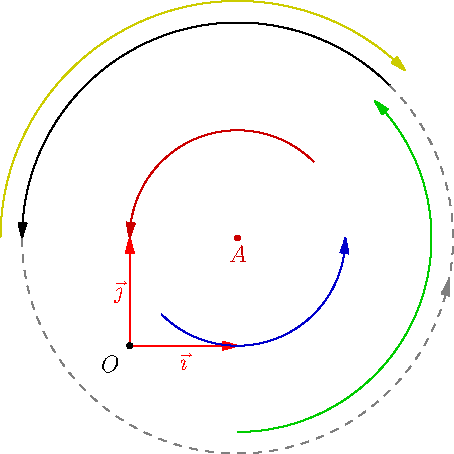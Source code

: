 import geometry;
size(8cm,0);

// currentcoordsys=cartesiansystem((1,2),i=(1,0.5),j=(-0.5,.75));
show(currentcoordsys, xpen=invisible);

point A=(1,1);
dot("$A$",A,S,0.8red);

real R=2;
/*<asyxml><view file="modules/geometry.asy" type="" signature="struct arc"/></asyxml>*/
arc C=arc(circle(A,R),45,180);/*<asyxml><view file="modules/geometry.asy" type="arc" signature="arc(ellipse,real,real,polarconicroutine,bool)"/></asyxml>*/
draw(C,Arrow);

/*<asyxml><view file="modules/geometry.asy" type="arc" signature="complementary(arc)"/></asyxml>*/
draw(complementary(C),dashed+grey,Arrow(position=Relative(0.75)));

/*<asyxml><view file="modules/geometry.asy" type="arc" signature="*(transform,explicit arc)"/></asyxml>*/
arc Cp=scale(0.5,A)*C;
draw(Cp,0.8red,Arrow);

arc Cp=scale(-0.5,A)*C;
draw(Cp,0.8blue,Arrow);

arc Cp=scale(1.1,A)*C;
/*<asyxml><view file="modules/geometry.asy" type="arc" signature="reverse(arc)"/></asyxml>*/
draw(reverse(Cp),0.8*yellow,Arrow);

arc Cp=scale(0.9,A)*C;
draw(rotate(225,A)*Cp,0.8green,Arrow);